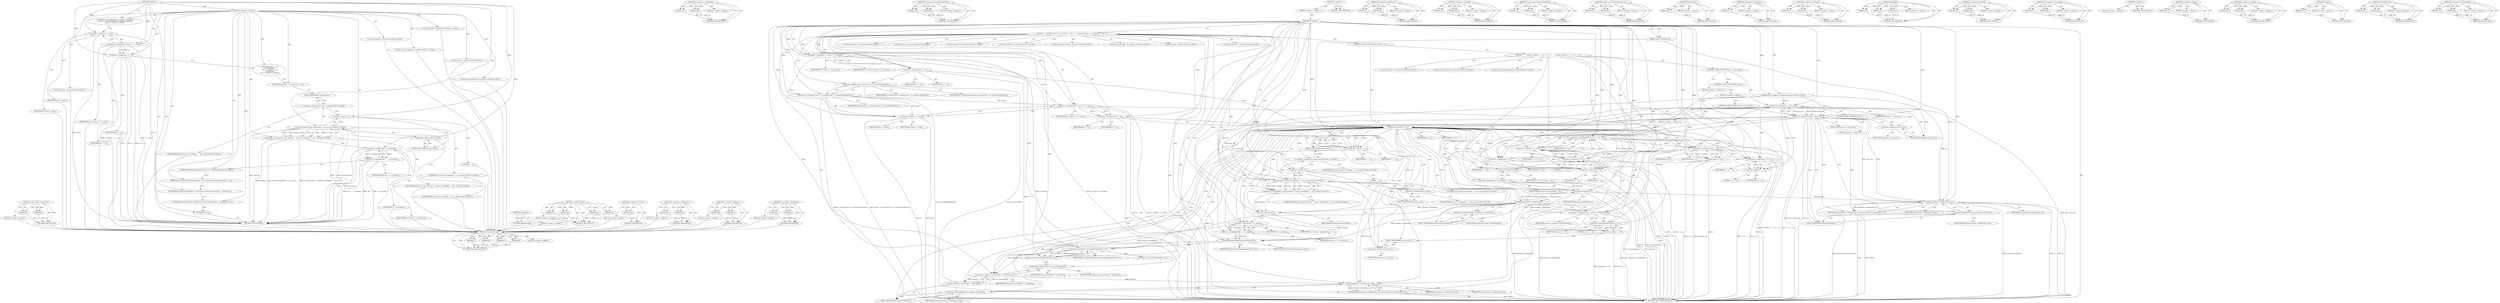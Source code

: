 digraph "&lt;operator&gt;.assignment" {
vulnerable_255 [label=<(METHOD,Cluster.Create)>];
vulnerable_256 [label=<(PARAM,p1)>];
vulnerable_257 [label=<(PARAM,p2)>];
vulnerable_258 [label=<(PARAM,p3)>];
vulnerable_259 [label=<(PARAM,p4)>];
vulnerable_260 [label=<(BLOCK,&lt;empty&gt;,&lt;empty&gt;)>];
vulnerable_261 [label=<(METHOD_RETURN,ANY)>];
vulnerable_207 [label=<(METHOD,&lt;operator&gt;.subtraction)>];
vulnerable_208 [label=<(PARAM,p1)>];
vulnerable_209 [label=<(PARAM,p2)>];
vulnerable_210 [label=<(BLOCK,&lt;empty&gt;,&lt;empty&gt;)>];
vulnerable_211 [label=<(METHOD_RETURN,ANY)>];
vulnerable_229 [label=<(METHOD,&lt;operator&gt;.greaterEqualsThan)>];
vulnerable_230 [label=<(PARAM,p1)>];
vulnerable_231 [label=<(PARAM,p2)>];
vulnerable_232 [label=<(BLOCK,&lt;empty&gt;,&lt;empty&gt;)>];
vulnerable_233 [label=<(METHOD_RETURN,ANY)>];
vulnerable_6 [label=<(METHOD,&lt;global&gt;)<SUB>1</SUB>>];
vulnerable_7 [label=<(BLOCK,&lt;empty&gt;,&lt;empty&gt;)<SUB>1</SUB>>];
vulnerable_8 [label=<(METHOD,GetBlock)<SUB>1</SUB>>];
vulnerable_9 [label=<(PARAM,const CuePoint&amp; cp)<SUB>2</SUB>>];
vulnerable_10 [label="<(PARAM,const CuePoint::TrackPosition&amp; tp)<SUB>3</SUB>>"];
vulnerable_11 [label=<(BLOCK,{
    Cluster** const ii = m_clusters;
    Clus...,{
    Cluster** const ii = m_clusters;
    Clus...)<SUB>4</SUB>>];
vulnerable_12 [label="<(LOCAL,Cluster** ii: Cluster**)<SUB>5</SUB>>"];
vulnerable_13 [label=<(&lt;operator&gt;.assignment,** const ii = m_clusters)<SUB>5</SUB>>];
vulnerable_14 [label=<(IDENTIFIER,ii,** const ii = m_clusters)<SUB>5</SUB>>];
vulnerable_15 [label=<(IDENTIFIER,m_clusters,** const ii = m_clusters)<SUB>5</SUB>>];
vulnerable_16 [label="<(LOCAL,Cluster** i: Cluster**)<SUB>6</SUB>>"];
vulnerable_17 [label=<(&lt;operator&gt;.assignment,** i = ii)<SUB>6</SUB>>];
vulnerable_18 [label=<(IDENTIFIER,i,** i = ii)<SUB>6</SUB>>];
vulnerable_19 [label=<(IDENTIFIER,ii,** i = ii)<SUB>6</SUB>>];
vulnerable_20 [label="<(LOCAL,const long count: long)<SUB>8</SUB>>"];
vulnerable_21 [label=<(&lt;operator&gt;.assignment,count = m_clusterCount + m_clusterPreloadCount)<SUB>8</SUB>>];
vulnerable_22 [label=<(IDENTIFIER,count,count = m_clusterCount + m_clusterPreloadCount)<SUB>8</SUB>>];
vulnerable_23 [label=<(&lt;operator&gt;.addition,m_clusterCount + m_clusterPreloadCount)<SUB>8</SUB>>];
vulnerable_24 [label=<(IDENTIFIER,m_clusterCount,m_clusterCount + m_clusterPreloadCount)<SUB>8</SUB>>];
vulnerable_25 [label=<(IDENTIFIER,m_clusterPreloadCount,m_clusterCount + m_clusterPreloadCount)<SUB>8</SUB>>];
vulnerable_26 [label="<(LOCAL,Cluster** jj: Cluster**)<SUB>10</SUB>>"];
vulnerable_27 [label=<(&lt;operator&gt;.assignment,** const jj = ii + count)<SUB>10</SUB>>];
vulnerable_28 [label=<(IDENTIFIER,jj,** const jj = ii + count)<SUB>10</SUB>>];
vulnerable_29 [label=<(&lt;operator&gt;.addition,ii + count)<SUB>10</SUB>>];
vulnerable_30 [label=<(IDENTIFIER,ii,ii + count)<SUB>10</SUB>>];
vulnerable_31 [label=<(IDENTIFIER,count,ii + count)<SUB>10</SUB>>];
vulnerable_32 [label="<(LOCAL,Cluster** j: Cluster**)<SUB>11</SUB>>"];
vulnerable_33 [label=<(&lt;operator&gt;.assignment,** j = jj)<SUB>11</SUB>>];
vulnerable_34 [label=<(IDENTIFIER,j,** j = jj)<SUB>11</SUB>>];
vulnerable_35 [label=<(IDENTIFIER,jj,** j = jj)<SUB>11</SUB>>];
vulnerable_36 [label=<(CONTROL_STRUCTURE,WHILE,while (i &lt; j))<SUB>13</SUB>>];
vulnerable_37 [label=<(&lt;operator&gt;.lessThan,i &lt; j)<SUB>13</SUB>>];
vulnerable_38 [label=<(IDENTIFIER,i,i &lt; j)<SUB>13</SUB>>];
vulnerable_39 [label=<(IDENTIFIER,j,i &lt; j)<SUB>13</SUB>>];
vulnerable_40 [label=<(BLOCK,{
 
        Cluster** const k = i + (j - i) / 2...,{
 
        Cluster** const k = i + (j - i) / 2...)<SUB>14</SUB>>];
vulnerable_41 [label="<(LOCAL,Cluster** k: Cluster**)<SUB>16</SUB>>"];
vulnerable_42 [label=<(&lt;operator&gt;.assignment,** const k = i + (j - i) / 2)<SUB>16</SUB>>];
vulnerable_43 [label=<(IDENTIFIER,k,** const k = i + (j - i) / 2)<SUB>16</SUB>>];
vulnerable_44 [label=<(&lt;operator&gt;.addition,i + (j - i) / 2)<SUB>16</SUB>>];
vulnerable_45 [label=<(IDENTIFIER,i,i + (j - i) / 2)<SUB>16</SUB>>];
vulnerable_46 [label=<(&lt;operator&gt;.division,(j - i) / 2)<SUB>16</SUB>>];
vulnerable_47 [label=<(&lt;operator&gt;.subtraction,j - i)<SUB>16</SUB>>];
vulnerable_48 [label=<(IDENTIFIER,j,j - i)<SUB>16</SUB>>];
vulnerable_49 [label=<(IDENTIFIER,i,j - i)<SUB>16</SUB>>];
vulnerable_50 [label=<(LITERAL,2,(j - i) / 2)<SUB>16</SUB>>];
vulnerable_51 [label=<(assert,assert(k &lt; jj))<SUB>17</SUB>>];
vulnerable_52 [label=<(&lt;operator&gt;.lessThan,k &lt; jj)<SUB>17</SUB>>];
vulnerable_53 [label=<(IDENTIFIER,k,k &lt; jj)<SUB>17</SUB>>];
vulnerable_54 [label=<(IDENTIFIER,jj,k &lt; jj)<SUB>17</SUB>>];
vulnerable_55 [label="<(LOCAL,Cluster* pCluster: Cluster*)<SUB>18</SUB>>"];
vulnerable_56 [label=<(&lt;operator&gt;.assignment,* const pCluster = *k)<SUB>18</SUB>>];
vulnerable_57 [label=<(IDENTIFIER,pCluster,* const pCluster = *k)<SUB>18</SUB>>];
vulnerable_58 [label=<(&lt;operator&gt;.indirection,*k)<SUB>18</SUB>>];
vulnerable_59 [label=<(IDENTIFIER,k,* const pCluster = *k)<SUB>18</SUB>>];
vulnerable_60 [label=<(assert,assert(pCluster))<SUB>19</SUB>>];
vulnerable_61 [label=<(IDENTIFIER,pCluster,assert(pCluster))<SUB>19</SUB>>];
vulnerable_62 [label="<(LOCAL,const long long pos: long long)<SUB>20</SUB>>"];
vulnerable_63 [label=<(&lt;operator&gt;.assignment,pos = pCluster-&gt;GetPosition())<SUB>20</SUB>>];
vulnerable_64 [label=<(IDENTIFIER,pos,pos = pCluster-&gt;GetPosition())<SUB>20</SUB>>];
vulnerable_65 [label=<(GetPosition,pCluster-&gt;GetPosition())<SUB>20</SUB>>];
vulnerable_66 [label=<(&lt;operator&gt;.indirectFieldAccess,pCluster-&gt;GetPosition)<SUB>20</SUB>>];
vulnerable_67 [label=<(IDENTIFIER,pCluster,pCluster-&gt;GetPosition())<SUB>20</SUB>>];
vulnerable_68 [label=<(FIELD_IDENTIFIER,GetPosition,GetPosition)<SUB>20</SUB>>];
vulnerable_69 [label=<(assert,assert(pos &gt;= 0))<SUB>21</SUB>>];
vulnerable_70 [label=<(&lt;operator&gt;.greaterEqualsThan,pos &gt;= 0)<SUB>21</SUB>>];
vulnerable_71 [label=<(IDENTIFIER,pos,pos &gt;= 0)<SUB>21</SUB>>];
vulnerable_72 [label=<(LITERAL,0,pos &gt;= 0)<SUB>21</SUB>>];
vulnerable_73 [label=<(CONTROL_STRUCTURE,IF,if (pos &lt; tp.m_pos))<SUB>22</SUB>>];
vulnerable_74 [label=<(&lt;operator&gt;.lessThan,pos &lt; tp.m_pos)<SUB>22</SUB>>];
vulnerable_75 [label=<(IDENTIFIER,pos,pos &lt; tp.m_pos)<SUB>22</SUB>>];
vulnerable_76 [label=<(&lt;operator&gt;.fieldAccess,tp.m_pos)<SUB>22</SUB>>];
vulnerable_77 [label=<(IDENTIFIER,tp,pos &lt; tp.m_pos)<SUB>22</SUB>>];
vulnerable_78 [label=<(FIELD_IDENTIFIER,m_pos,m_pos)<SUB>22</SUB>>];
vulnerable_79 [label=<(BLOCK,&lt;empty&gt;,&lt;empty&gt;)<SUB>23</SUB>>];
vulnerable_80 [label=<(&lt;operator&gt;.assignment,i = k + 1)<SUB>23</SUB>>];
vulnerable_81 [label=<(IDENTIFIER,i,i = k + 1)<SUB>23</SUB>>];
vulnerable_82 [label=<(&lt;operator&gt;.addition,k + 1)<SUB>23</SUB>>];
vulnerable_83 [label=<(IDENTIFIER,k,k + 1)<SUB>23</SUB>>];
vulnerable_84 [label=<(LITERAL,1,k + 1)<SUB>23</SUB>>];
vulnerable_85 [label=<(CONTROL_STRUCTURE,ELSE,else)<SUB>24</SUB>>];
vulnerable_86 [label=<(BLOCK,&lt;empty&gt;,&lt;empty&gt;)<SUB>24</SUB>>];
vulnerable_87 [label=<(CONTROL_STRUCTURE,IF,if (pos &gt; tp.m_pos))<SUB>24</SUB>>];
vulnerable_88 [label=<(&lt;operator&gt;.greaterThan,pos &gt; tp.m_pos)<SUB>24</SUB>>];
vulnerable_89 [label=<(IDENTIFIER,pos,pos &gt; tp.m_pos)<SUB>24</SUB>>];
vulnerable_90 [label=<(&lt;operator&gt;.fieldAccess,tp.m_pos)<SUB>24</SUB>>];
vulnerable_91 [label=<(IDENTIFIER,tp,pos &gt; tp.m_pos)<SUB>24</SUB>>];
vulnerable_92 [label=<(FIELD_IDENTIFIER,m_pos,m_pos)<SUB>24</SUB>>];
vulnerable_93 [label=<(BLOCK,&lt;empty&gt;,&lt;empty&gt;)<SUB>25</SUB>>];
vulnerable_94 [label=<(&lt;operator&gt;.assignment,j = k)<SUB>25</SUB>>];
vulnerable_95 [label=<(IDENTIFIER,j,j = k)<SUB>25</SUB>>];
vulnerable_96 [label=<(IDENTIFIER,k,j = k)<SUB>25</SUB>>];
vulnerable_97 [label=<(CONTROL_STRUCTURE,ELSE,else)<SUB>27</SUB>>];
vulnerable_98 [label=<(BLOCK,&lt;empty&gt;,&lt;empty&gt;)<SUB>27</SUB>>];
vulnerable_99 [label=<(RETURN,return pCluster-&gt;GetEntry(cp, tp);,return pCluster-&gt;GetEntry(cp, tp);)<SUB>27</SUB>>];
vulnerable_100 [label=<(GetEntry,pCluster-&gt;GetEntry(cp, tp))<SUB>27</SUB>>];
vulnerable_101 [label=<(&lt;operator&gt;.indirectFieldAccess,pCluster-&gt;GetEntry)<SUB>27</SUB>>];
vulnerable_102 [label=<(IDENTIFIER,pCluster,pCluster-&gt;GetEntry(cp, tp))<SUB>27</SUB>>];
vulnerable_103 [label=<(FIELD_IDENTIFIER,GetEntry,GetEntry)<SUB>27</SUB>>];
vulnerable_104 [label=<(IDENTIFIER,cp,pCluster-&gt;GetEntry(cp, tp))<SUB>27</SUB>>];
vulnerable_105 [label=<(IDENTIFIER,tp,pCluster-&gt;GetEntry(cp, tp))<SUB>27</SUB>>];
vulnerable_106 [label=<(assert,assert(i == j))<SUB>29</SUB>>];
vulnerable_107 [label=<(&lt;operator&gt;.equals,i == j)<SUB>29</SUB>>];
vulnerable_108 [label=<(IDENTIFIER,i,i == j)<SUB>29</SUB>>];
vulnerable_109 [label=<(IDENTIFIER,j,i == j)<SUB>29</SUB>>];
vulnerable_110 [label="<(LOCAL,Cluster* pCluster: Cluster*)<SUB>30</SUB>>"];
vulnerable_111 [label="<(&lt;operator&gt;.assignment,* const pCluster = Cluster::Create(this, -1, tp...)<SUB>30</SUB>>"];
vulnerable_112 [label="<(IDENTIFIER,pCluster,* const pCluster = Cluster::Create(this, -1, tp...)<SUB>30</SUB>>"];
vulnerable_113 [label="<(Cluster.Create,Cluster::Create(this, -1, tp.m_pos))<SUB>30</SUB>>"];
vulnerable_114 [label="<(&lt;operator&gt;.fieldAccess,Cluster::Create)<SUB>30</SUB>>"];
vulnerable_115 [label="<(IDENTIFIER,Cluster,Cluster::Create(this, -1, tp.m_pos))<SUB>30</SUB>>"];
vulnerable_116 [label=<(FIELD_IDENTIFIER,Create,Create)<SUB>30</SUB>>];
vulnerable_117 [label="<(LITERAL,this,Cluster::Create(this, -1, tp.m_pos))<SUB>30</SUB>>"];
vulnerable_118 [label=<(&lt;operator&gt;.minus,-1)<SUB>30</SUB>>];
vulnerable_119 [label=<(LITERAL,1,-1)<SUB>30</SUB>>];
vulnerable_120 [label=<(&lt;operator&gt;.fieldAccess,tp.m_pos)<SUB>30</SUB>>];
vulnerable_121 [label="<(IDENTIFIER,tp,Cluster::Create(this, -1, tp.m_pos))<SUB>30</SUB>>"];
vulnerable_122 [label=<(FIELD_IDENTIFIER,m_pos,m_pos)<SUB>30</SUB>>];
vulnerable_123 [label=<(assert,assert(pCluster))<SUB>31</SUB>>];
vulnerable_124 [label=<(IDENTIFIER,pCluster,assert(pCluster))<SUB>31</SUB>>];
vulnerable_125 [label="<(LOCAL,const ptrdiff_t idx: ptrdiff_t)<SUB>33</SUB>>"];
vulnerable_126 [label=<(&lt;operator&gt;.assignment,idx = i - m_clusters)<SUB>33</SUB>>];
vulnerable_127 [label=<(IDENTIFIER,idx,idx = i - m_clusters)<SUB>33</SUB>>];
vulnerable_128 [label=<(&lt;operator&gt;.subtraction,i - m_clusters)<SUB>33</SUB>>];
vulnerable_129 [label=<(IDENTIFIER,i,i - m_clusters)<SUB>33</SUB>>];
vulnerable_130 [label=<(IDENTIFIER,m_clusters,i - m_clusters)<SUB>33</SUB>>];
vulnerable_131 [label=<(PreloadCluster,PreloadCluster(pCluster, idx))<SUB>35</SUB>>];
vulnerable_132 [label=<(IDENTIFIER,pCluster,PreloadCluster(pCluster, idx))<SUB>35</SUB>>];
vulnerable_133 [label=<(IDENTIFIER,idx,PreloadCluster(pCluster, idx))<SUB>35</SUB>>];
vulnerable_134 [label="<(LOCAL,assert : assert)<SUB>36</SUB>>"];
vulnerable_135 [label=<(assert,assert(m_clusterPreloadCount &gt; 0))<SUB>37</SUB>>];
vulnerable_136 [label=<(&lt;operator&gt;.greaterThan,m_clusterPreloadCount &gt; 0)<SUB>37</SUB>>];
vulnerable_137 [label=<(IDENTIFIER,m_clusterPreloadCount,m_clusterPreloadCount &gt; 0)<SUB>37</SUB>>];
vulnerable_138 [label=<(LITERAL,0,m_clusterPreloadCount &gt; 0)<SUB>37</SUB>>];
vulnerable_139 [label=<(assert,assert(m_clusters[idx] == pCluster))<SUB>38</SUB>>];
vulnerable_140 [label=<(&lt;operator&gt;.equals,m_clusters[idx] == pCluster)<SUB>38</SUB>>];
vulnerable_141 [label=<(&lt;operator&gt;.indirectIndexAccess,m_clusters[idx])<SUB>38</SUB>>];
vulnerable_142 [label=<(IDENTIFIER,m_clusters,m_clusters[idx] == pCluster)<SUB>38</SUB>>];
vulnerable_143 [label=<(IDENTIFIER,idx,m_clusters[idx] == pCluster)<SUB>38</SUB>>];
vulnerable_144 [label=<(IDENTIFIER,pCluster,m_clusters[idx] == pCluster)<SUB>38</SUB>>];
vulnerable_145 [label=<(RETURN,return pCluster-&gt;GetEntry(cp, tp);,return pCluster-&gt;GetEntry(cp, tp);)<SUB>40</SUB>>];
vulnerable_146 [label=<(GetEntry,pCluster-&gt;GetEntry(cp, tp))<SUB>40</SUB>>];
vulnerable_147 [label=<(&lt;operator&gt;.indirectFieldAccess,pCluster-&gt;GetEntry)<SUB>40</SUB>>];
vulnerable_148 [label=<(IDENTIFIER,pCluster,pCluster-&gt;GetEntry(cp, tp))<SUB>40</SUB>>];
vulnerable_149 [label=<(FIELD_IDENTIFIER,GetEntry,GetEntry)<SUB>40</SUB>>];
vulnerable_150 [label=<(IDENTIFIER,cp,pCluster-&gt;GetEntry(cp, tp))<SUB>40</SUB>>];
vulnerable_151 [label=<(IDENTIFIER,tp,pCluster-&gt;GetEntry(cp, tp))<SUB>40</SUB>>];
vulnerable_152 [label=<(METHOD_RETURN,BlockEntry)<SUB>1</SUB>>];
vulnerable_154 [label=<(METHOD_RETURN,ANY)<SUB>1</SUB>>];
vulnerable_234 [label=<(METHOD,&lt;operator&gt;.fieldAccess)>];
vulnerable_235 [label=<(PARAM,p1)>];
vulnerable_236 [label=<(PARAM,p2)>];
vulnerable_237 [label=<(BLOCK,&lt;empty&gt;,&lt;empty&gt;)>];
vulnerable_238 [label=<(METHOD_RETURN,ANY)>];
vulnerable_192 [label=<(METHOD,&lt;operator&gt;.addition)>];
vulnerable_193 [label=<(PARAM,p1)>];
vulnerable_194 [label=<(PARAM,p2)>];
vulnerable_195 [label=<(BLOCK,&lt;empty&gt;,&lt;empty&gt;)>];
vulnerable_196 [label=<(METHOD_RETURN,ANY)>];
vulnerable_224 [label=<(METHOD,&lt;operator&gt;.indirectFieldAccess)>];
vulnerable_225 [label=<(PARAM,p1)>];
vulnerable_226 [label=<(PARAM,p2)>];
vulnerable_227 [label=<(BLOCK,&lt;empty&gt;,&lt;empty&gt;)>];
vulnerable_228 [label=<(METHOD_RETURN,ANY)>];
vulnerable_271 [label=<(METHOD,&lt;operator&gt;.indirectIndexAccess)>];
vulnerable_272 [label=<(PARAM,p1)>];
vulnerable_273 [label=<(PARAM,p2)>];
vulnerable_274 [label=<(BLOCK,&lt;empty&gt;,&lt;empty&gt;)>];
vulnerable_275 [label=<(METHOD_RETURN,ANY)>];
vulnerable_220 [label=<(METHOD,GetPosition)>];
vulnerable_221 [label=<(PARAM,p1)>];
vulnerable_222 [label=<(BLOCK,&lt;empty&gt;,&lt;empty&gt;)>];
vulnerable_223 [label=<(METHOD_RETURN,ANY)>];
vulnerable_216 [label=<(METHOD,&lt;operator&gt;.indirection)>];
vulnerable_217 [label=<(PARAM,p1)>];
vulnerable_218 [label=<(BLOCK,&lt;empty&gt;,&lt;empty&gt;)>];
vulnerable_219 [label=<(METHOD_RETURN,ANY)>];
vulnerable_202 [label=<(METHOD,&lt;operator&gt;.division)>];
vulnerable_203 [label=<(PARAM,p1)>];
vulnerable_204 [label=<(PARAM,p2)>];
vulnerable_205 [label=<(BLOCK,&lt;empty&gt;,&lt;empty&gt;)>];
vulnerable_206 [label=<(METHOD_RETURN,ANY)>];
vulnerable_244 [label=<(METHOD,GetEntry)>];
vulnerable_245 [label=<(PARAM,p1)>];
vulnerable_246 [label=<(PARAM,p2)>];
vulnerable_247 [label=<(PARAM,p3)>];
vulnerable_248 [label=<(BLOCK,&lt;empty&gt;,&lt;empty&gt;)>];
vulnerable_249 [label=<(METHOD_RETURN,ANY)>];
vulnerable_197 [label=<(METHOD,&lt;operator&gt;.lessThan)>];
vulnerable_198 [label=<(PARAM,p1)>];
vulnerable_199 [label=<(PARAM,p2)>];
vulnerable_200 [label=<(BLOCK,&lt;empty&gt;,&lt;empty&gt;)>];
vulnerable_201 [label=<(METHOD_RETURN,ANY)>];
vulnerable_187 [label=<(METHOD,&lt;operator&gt;.assignment)>];
vulnerable_188 [label=<(PARAM,p1)>];
vulnerable_189 [label=<(PARAM,p2)>];
vulnerable_190 [label=<(BLOCK,&lt;empty&gt;,&lt;empty&gt;)>];
vulnerable_191 [label=<(METHOD_RETURN,ANY)>];
vulnerable_181 [label=<(METHOD,&lt;global&gt;)<SUB>1</SUB>>];
vulnerable_182 [label=<(BLOCK,&lt;empty&gt;,&lt;empty&gt;)>];
vulnerable_183 [label=<(METHOD_RETURN,ANY)>];
vulnerable_262 [label=<(METHOD,&lt;operator&gt;.minus)>];
vulnerable_263 [label=<(PARAM,p1)>];
vulnerable_264 [label=<(BLOCK,&lt;empty&gt;,&lt;empty&gt;)>];
vulnerable_265 [label=<(METHOD_RETURN,ANY)>];
vulnerable_250 [label=<(METHOD,&lt;operator&gt;.equals)>];
vulnerable_251 [label=<(PARAM,p1)>];
vulnerable_252 [label=<(PARAM,p2)>];
vulnerable_253 [label=<(BLOCK,&lt;empty&gt;,&lt;empty&gt;)>];
vulnerable_254 [label=<(METHOD_RETURN,ANY)>];
vulnerable_212 [label=<(METHOD,assert)>];
vulnerable_213 [label=<(PARAM,p1)>];
vulnerable_214 [label=<(BLOCK,&lt;empty&gt;,&lt;empty&gt;)>];
vulnerable_215 [label=<(METHOD_RETURN,ANY)>];
vulnerable_266 [label=<(METHOD,PreloadCluster)>];
vulnerable_267 [label=<(PARAM,p1)>];
vulnerable_268 [label=<(PARAM,p2)>];
vulnerable_269 [label=<(BLOCK,&lt;empty&gt;,&lt;empty&gt;)>];
vulnerable_270 [label=<(METHOD_RETURN,ANY)>];
vulnerable_239 [label=<(METHOD,&lt;operator&gt;.greaterThan)>];
vulnerable_240 [label=<(PARAM,p1)>];
vulnerable_241 [label=<(PARAM,p2)>];
vulnerable_242 [label=<(BLOCK,&lt;empty&gt;,&lt;empty&gt;)>];
vulnerable_243 [label=<(METHOD_RETURN,ANY)>];
fixed_94 [label=<(METHOD,&lt;operator&gt;.subtraction)>];
fixed_95 [label=<(PARAM,p1)>];
fixed_96 [label=<(PARAM,p2)>];
fixed_97 [label=<(BLOCK,&lt;empty&gt;,&lt;empty&gt;)>];
fixed_98 [label=<(METHOD_RETURN,ANY)>];
fixed_6 [label=<(METHOD,&lt;global&gt;)<SUB>1</SUB>>];
fixed_7 [label=<(BLOCK,&lt;empty&gt;,&lt;empty&gt;)<SUB>1</SUB>>];
fixed_8 [label="<(UNKNOWN,const BlockEntry* Segment::GetBlock(
  const lo...,const BlockEntry* Segment::GetBlock(
  const lo...)<SUB>1</SUB>>"];
fixed_9 [label="<(LOCAL,Cluster** jj: Cluster**)<SUB>4</SUB>>"];
fixed_10 [label=<(&lt;operator&gt;.assignment,** const jj = ii + count)<SUB>4</SUB>>];
fixed_11 [label=<(IDENTIFIER,jj,** const jj = ii + count)<SUB>4</SUB>>];
fixed_12 [label=<(&lt;operator&gt;.addition,ii + count)<SUB>4</SUB>>];
fixed_13 [label=<(IDENTIFIER,ii,ii + count)<SUB>4</SUB>>];
fixed_14 [label=<(IDENTIFIER,count,ii + count)<SUB>4</SUB>>];
fixed_15 [label="<(LOCAL,Cluster** j: Cluster**)<SUB>5</SUB>>"];
fixed_16 [label=<(&lt;operator&gt;.assignment,** j = jj)<SUB>5</SUB>>];
fixed_17 [label=<(IDENTIFIER,j,** j = jj)<SUB>5</SUB>>];
fixed_18 [label=<(IDENTIFIER,jj,** j = jj)<SUB>5</SUB>>];
fixed_19 [label="<(UNKNOWN,while (i &lt; j) {
    // INVARIANT:
    //[ii, i)...,while (i &lt; j) {
    // INVARIANT:
    //[ii, i)...)<SUB>7</SUB>>"];
fixed_20 [label=<(UNKNOWN,assert(i == j);,assert(i == j);)<SUB>34</SUB>>];
fixed_21 [label="<(LOCAL,Cluster* pCluster: Cluster*)<SUB>37</SUB>>"];
fixed_22 [label="<(&lt;operator&gt;.assignment,* const pCluster = Cluster::Create(this, -1, tp...)<SUB>37</SUB>>"];
fixed_23 [label="<(IDENTIFIER,pCluster,* const pCluster = Cluster::Create(this, -1, tp...)<SUB>37</SUB>>"];
fixed_24 [label="<(Cluster.Create,Cluster::Create(this, -1, tp.m_pos))<SUB>37</SUB>>"];
fixed_25 [label="<(&lt;operator&gt;.fieldAccess,Cluster::Create)<SUB>37</SUB>>"];
fixed_26 [label="<(IDENTIFIER,Cluster,Cluster::Create(this, -1, tp.m_pos))<SUB>37</SUB>>"];
fixed_27 [label=<(FIELD_IDENTIFIER,Create,Create)<SUB>37</SUB>>];
fixed_28 [label="<(LITERAL,this,Cluster::Create(this, -1, tp.m_pos))<SUB>37</SUB>>"];
fixed_29 [label=<(&lt;operator&gt;.minus,-1)<SUB>37</SUB>>];
fixed_30 [label=<(LITERAL,1,-1)<SUB>37</SUB>>];
fixed_31 [label=<(&lt;operator&gt;.fieldAccess,tp.m_pos)<SUB>37</SUB>>];
fixed_32 [label="<(IDENTIFIER,tp,Cluster::Create(this, -1, tp.m_pos))<SUB>37</SUB>>"];
fixed_33 [label=<(FIELD_IDENTIFIER,m_pos,m_pos)<SUB>37</SUB>>];
fixed_34 [label="<(LOCAL,assert : assert)<SUB>38</SUB>>"];
fixed_35 [label="<(LOCAL,const ptrdiff_t idx: ptrdiff_t)<SUB>40</SUB>>"];
fixed_36 [label=<(&lt;operator&gt;.assignment,idx = i - m_clusters)<SUB>40</SUB>>];
fixed_37 [label=<(IDENTIFIER,idx,idx = i - m_clusters)<SUB>40</SUB>>];
fixed_38 [label=<(&lt;operator&gt;.subtraction,i - m_clusters)<SUB>40</SUB>>];
fixed_39 [label=<(IDENTIFIER,i,i - m_clusters)<SUB>40</SUB>>];
fixed_40 [label=<(IDENTIFIER,m_clusters,i - m_clusters)<SUB>40</SUB>>];
fixed_41 [label=<(UNKNOWN,PreloadCluster(pCluster, idx);,PreloadCluster(pCluster, idx);)<SUB>42</SUB>>];
fixed_42 [label="<(LOCAL,assert : assert)<SUB>43</SUB>>"];
fixed_43 [label=<(UNKNOWN,assert(m_clusterPreloadCount &gt; 0);,assert(m_clusterPreloadCount &gt; 0);)<SUB>44</SUB>>];
fixed_44 [label=<(UNKNOWN,assert(m_clusters[idx] == pCluster);,assert(m_clusters[idx] == pCluster);)<SUB>45</SUB>>];
fixed_45 [label=<(UNKNOWN,return pCluster-&gt;GetEntry(cp, tp);,return pCluster-&gt;GetEntry(cp, tp);)<SUB>47</SUB>>];
fixed_46 [label=<(UNKNOWN,},})<SUB>48</SUB>>];
fixed_47 [label=<(METHOD_RETURN,ANY)<SUB>1</SUB>>];
fixed_62 [label=<(METHOD,&lt;global&gt;)<SUB>1</SUB>>];
fixed_63 [label=<(BLOCK,&lt;empty&gt;,&lt;empty&gt;)>];
fixed_64 [label=<(METHOD_RETURN,ANY)>];
fixed_78 [label=<(METHOD,Cluster.Create)>];
fixed_79 [label=<(PARAM,p1)>];
fixed_80 [label=<(PARAM,p2)>];
fixed_81 [label=<(PARAM,p3)>];
fixed_82 [label=<(PARAM,p4)>];
fixed_83 [label=<(BLOCK,&lt;empty&gt;,&lt;empty&gt;)>];
fixed_84 [label=<(METHOD_RETURN,ANY)>];
fixed_90 [label=<(METHOD,&lt;operator&gt;.minus)>];
fixed_91 [label=<(PARAM,p1)>];
fixed_92 [label=<(BLOCK,&lt;empty&gt;,&lt;empty&gt;)>];
fixed_93 [label=<(METHOD_RETURN,ANY)>];
fixed_85 [label=<(METHOD,&lt;operator&gt;.fieldAccess)>];
fixed_86 [label=<(PARAM,p1)>];
fixed_87 [label=<(PARAM,p2)>];
fixed_88 [label=<(BLOCK,&lt;empty&gt;,&lt;empty&gt;)>];
fixed_89 [label=<(METHOD_RETURN,ANY)>];
fixed_73 [label=<(METHOD,&lt;operator&gt;.addition)>];
fixed_74 [label=<(PARAM,p1)>];
fixed_75 [label=<(PARAM,p2)>];
fixed_76 [label=<(BLOCK,&lt;empty&gt;,&lt;empty&gt;)>];
fixed_77 [label=<(METHOD_RETURN,ANY)>];
fixed_68 [label=<(METHOD,&lt;operator&gt;.assignment)>];
fixed_69 [label=<(PARAM,p1)>];
fixed_70 [label=<(PARAM,p2)>];
fixed_71 [label=<(BLOCK,&lt;empty&gt;,&lt;empty&gt;)>];
fixed_72 [label=<(METHOD_RETURN,ANY)>];
vulnerable_255 -> vulnerable_256  [key=0, label="AST: "];
vulnerable_255 -> vulnerable_256  [key=1, label="DDG: "];
vulnerable_255 -> vulnerable_260  [key=0, label="AST: "];
vulnerable_255 -> vulnerable_257  [key=0, label="AST: "];
vulnerable_255 -> vulnerable_257  [key=1, label="DDG: "];
vulnerable_255 -> vulnerable_261  [key=0, label="AST: "];
vulnerable_255 -> vulnerable_261  [key=1, label="CFG: "];
vulnerable_255 -> vulnerable_258  [key=0, label="AST: "];
vulnerable_255 -> vulnerable_258  [key=1, label="DDG: "];
vulnerable_255 -> vulnerable_259  [key=0, label="AST: "];
vulnerable_255 -> vulnerable_259  [key=1, label="DDG: "];
vulnerable_256 -> vulnerable_261  [key=0, label="DDG: p1"];
vulnerable_257 -> vulnerable_261  [key=0, label="DDG: p2"];
vulnerable_258 -> vulnerable_261  [key=0, label="DDG: p3"];
vulnerable_259 -> vulnerable_261  [key=0, label="DDG: p4"];
vulnerable_207 -> vulnerable_208  [key=0, label="AST: "];
vulnerable_207 -> vulnerable_208  [key=1, label="DDG: "];
vulnerable_207 -> vulnerable_210  [key=0, label="AST: "];
vulnerable_207 -> vulnerable_209  [key=0, label="AST: "];
vulnerable_207 -> vulnerable_209  [key=1, label="DDG: "];
vulnerable_207 -> vulnerable_211  [key=0, label="AST: "];
vulnerable_207 -> vulnerable_211  [key=1, label="CFG: "];
vulnerable_208 -> vulnerable_211  [key=0, label="DDG: p1"];
vulnerable_209 -> vulnerable_211  [key=0, label="DDG: p2"];
vulnerable_229 -> vulnerable_230  [key=0, label="AST: "];
vulnerable_229 -> vulnerable_230  [key=1, label="DDG: "];
vulnerable_229 -> vulnerable_232  [key=0, label="AST: "];
vulnerable_229 -> vulnerable_231  [key=0, label="AST: "];
vulnerable_229 -> vulnerable_231  [key=1, label="DDG: "];
vulnerable_229 -> vulnerable_233  [key=0, label="AST: "];
vulnerable_229 -> vulnerable_233  [key=1, label="CFG: "];
vulnerable_230 -> vulnerable_233  [key=0, label="DDG: p1"];
vulnerable_231 -> vulnerable_233  [key=0, label="DDG: p2"];
vulnerable_6 -> vulnerable_7  [key=0, label="AST: "];
vulnerable_6 -> vulnerable_154  [key=0, label="AST: "];
vulnerable_6 -> vulnerable_154  [key=1, label="CFG: "];
vulnerable_7 -> vulnerable_8  [key=0, label="AST: "];
vulnerable_8 -> vulnerable_9  [key=0, label="AST: "];
vulnerable_8 -> vulnerable_9  [key=1, label="DDG: "];
vulnerable_8 -> vulnerable_10  [key=0, label="AST: "];
vulnerable_8 -> vulnerable_10  [key=1, label="DDG: "];
vulnerable_8 -> vulnerable_11  [key=0, label="AST: "];
vulnerable_8 -> vulnerable_152  [key=0, label="AST: "];
vulnerable_8 -> vulnerable_13  [key=0, label="CFG: "];
vulnerable_8 -> vulnerable_13  [key=1, label="DDG: "];
vulnerable_8 -> vulnerable_17  [key=0, label="DDG: "];
vulnerable_8 -> vulnerable_21  [key=0, label="DDG: "];
vulnerable_8 -> vulnerable_27  [key=0, label="DDG: "];
vulnerable_8 -> vulnerable_33  [key=0, label="DDG: "];
vulnerable_8 -> vulnerable_123  [key=0, label="DDG: "];
vulnerable_8 -> vulnerable_131  [key=0, label="DDG: "];
vulnerable_8 -> vulnerable_23  [key=0, label="DDG: "];
vulnerable_8 -> vulnerable_29  [key=0, label="DDG: "];
vulnerable_8 -> vulnerable_37  [key=0, label="DDG: "];
vulnerable_8 -> vulnerable_42  [key=0, label="DDG: "];
vulnerable_8 -> vulnerable_107  [key=0, label="DDG: "];
vulnerable_8 -> vulnerable_113  [key=0, label="DDG: "];
vulnerable_8 -> vulnerable_128  [key=0, label="DDG: "];
vulnerable_8 -> vulnerable_136  [key=0, label="DDG: "];
vulnerable_8 -> vulnerable_140  [key=0, label="DDG: "];
vulnerable_8 -> vulnerable_146  [key=0, label="DDG: "];
vulnerable_8 -> vulnerable_60  [key=0, label="DDG: "];
vulnerable_8 -> vulnerable_118  [key=0, label="DDG: "];
vulnerable_8 -> vulnerable_44  [key=0, label="DDG: "];
vulnerable_8 -> vulnerable_52  [key=0, label="DDG: "];
vulnerable_8 -> vulnerable_70  [key=0, label="DDG: "];
vulnerable_8 -> vulnerable_74  [key=0, label="DDG: "];
vulnerable_8 -> vulnerable_80  [key=0, label="DDG: "];
vulnerable_8 -> vulnerable_46  [key=0, label="DDG: "];
vulnerable_8 -> vulnerable_47  [key=0, label="DDG: "];
vulnerable_8 -> vulnerable_82  [key=0, label="DDG: "];
vulnerable_8 -> vulnerable_88  [key=0, label="DDG: "];
vulnerable_8 -> vulnerable_94  [key=0, label="DDG: "];
vulnerable_8 -> vulnerable_100  [key=0, label="DDG: "];
vulnerable_9 -> vulnerable_146  [key=0, label="DDG: cp"];
vulnerable_9 -> vulnerable_100  [key=0, label="DDG: cp"];
vulnerable_10 -> vulnerable_113  [key=0, label="DDG: tp"];
vulnerable_10 -> vulnerable_146  [key=0, label="DDG: tp"];
vulnerable_10 -> vulnerable_74  [key=0, label="DDG: tp"];
vulnerable_10 -> vulnerable_88  [key=0, label="DDG: tp"];
vulnerable_10 -> vulnerable_100  [key=0, label="DDG: tp"];
vulnerable_11 -> vulnerable_12  [key=0, label="AST: "];
vulnerable_11 -> vulnerable_13  [key=0, label="AST: "];
vulnerable_11 -> vulnerable_16  [key=0, label="AST: "];
vulnerable_11 -> vulnerable_17  [key=0, label="AST: "];
vulnerable_11 -> vulnerable_20  [key=0, label="AST: "];
vulnerable_11 -> vulnerable_21  [key=0, label="AST: "];
vulnerable_11 -> vulnerable_26  [key=0, label="AST: "];
vulnerable_11 -> vulnerable_27  [key=0, label="AST: "];
vulnerable_11 -> vulnerable_32  [key=0, label="AST: "];
vulnerable_11 -> vulnerable_33  [key=0, label="AST: "];
vulnerable_11 -> vulnerable_36  [key=0, label="AST: "];
vulnerable_11 -> vulnerable_106  [key=0, label="AST: "];
vulnerable_11 -> vulnerable_110  [key=0, label="AST: "];
vulnerable_11 -> vulnerable_111  [key=0, label="AST: "];
vulnerable_11 -> vulnerable_123  [key=0, label="AST: "];
vulnerable_11 -> vulnerable_125  [key=0, label="AST: "];
vulnerable_11 -> vulnerable_126  [key=0, label="AST: "];
vulnerable_11 -> vulnerable_131  [key=0, label="AST: "];
vulnerable_11 -> vulnerable_134  [key=0, label="AST: "];
vulnerable_11 -> vulnerable_135  [key=0, label="AST: "];
vulnerable_11 -> vulnerable_139  [key=0, label="AST: "];
vulnerable_11 -> vulnerable_145  [key=0, label="AST: "];
vulnerable_13 -> vulnerable_14  [key=0, label="AST: "];
vulnerable_13 -> vulnerable_15  [key=0, label="AST: "];
vulnerable_13 -> vulnerable_17  [key=0, label="CFG: "];
vulnerable_13 -> vulnerable_17  [key=1, label="DDG: ii"];
vulnerable_13 -> vulnerable_152  [key=0, label="DDG: m_clusters"];
vulnerable_13 -> vulnerable_152  [key=1, label="DDG: ** const ii = m_clusters"];
vulnerable_13 -> vulnerable_27  [key=0, label="DDG: ii"];
vulnerable_13 -> vulnerable_29  [key=0, label="DDG: ii"];
vulnerable_17 -> vulnerable_18  [key=0, label="AST: "];
vulnerable_17 -> vulnerable_19  [key=0, label="AST: "];
vulnerable_17 -> vulnerable_23  [key=0, label="CFG: "];
vulnerable_17 -> vulnerable_152  [key=0, label="DDG: ** i = ii"];
vulnerable_17 -> vulnerable_37  [key=0, label="DDG: i"];
vulnerable_21 -> vulnerable_22  [key=0, label="AST: "];
vulnerable_21 -> vulnerable_23  [key=0, label="AST: "];
vulnerable_21 -> vulnerable_29  [key=0, label="CFG: "];
vulnerable_21 -> vulnerable_29  [key=1, label="DDG: count"];
vulnerable_21 -> vulnerable_152  [key=0, label="DDG: m_clusterCount + m_clusterPreloadCount"];
vulnerable_21 -> vulnerable_152  [key=1, label="DDG: count = m_clusterCount + m_clusterPreloadCount"];
vulnerable_21 -> vulnerable_27  [key=0, label="DDG: count"];
vulnerable_23 -> vulnerable_24  [key=0, label="AST: "];
vulnerable_23 -> vulnerable_25  [key=0, label="AST: "];
vulnerable_23 -> vulnerable_21  [key=0, label="CFG: "];
vulnerable_23 -> vulnerable_152  [key=0, label="DDG: m_clusterPreloadCount"];
vulnerable_23 -> vulnerable_152  [key=1, label="DDG: m_clusterCount"];
vulnerable_27 -> vulnerable_28  [key=0, label="AST: "];
vulnerable_27 -> vulnerable_29  [key=0, label="AST: "];
vulnerable_27 -> vulnerable_33  [key=0, label="CFG: "];
vulnerable_27 -> vulnerable_33  [key=1, label="DDG: jj"];
vulnerable_27 -> vulnerable_152  [key=0, label="DDG: ii + count"];
vulnerable_27 -> vulnerable_152  [key=1, label="DDG: ** const jj = ii + count"];
vulnerable_27 -> vulnerable_52  [key=0, label="DDG: jj"];
vulnerable_29 -> vulnerable_30  [key=0, label="AST: "];
vulnerable_29 -> vulnerable_31  [key=0, label="AST: "];
vulnerable_29 -> vulnerable_27  [key=0, label="CFG: "];
vulnerable_29 -> vulnerable_152  [key=0, label="DDG: ii"];
vulnerable_29 -> vulnerable_152  [key=1, label="DDG: count"];
vulnerable_33 -> vulnerable_34  [key=0, label="AST: "];
vulnerable_33 -> vulnerable_35  [key=0, label="AST: "];
vulnerable_33 -> vulnerable_37  [key=0, label="CFG: "];
vulnerable_33 -> vulnerable_37  [key=1, label="DDG: j"];
vulnerable_33 -> vulnerable_152  [key=0, label="DDG: ** j = jj"];
vulnerable_36 -> vulnerable_37  [key=0, label="AST: "];
vulnerable_36 -> vulnerable_40  [key=0, label="AST: "];
vulnerable_37 -> vulnerable_38  [key=0, label="AST: "];
vulnerable_37 -> vulnerable_39  [key=0, label="AST: "];
vulnerable_37 -> vulnerable_47  [key=0, label="CFG: "];
vulnerable_37 -> vulnerable_47  [key=1, label="DDG: j"];
vulnerable_37 -> vulnerable_47  [key=2, label="DDG: i"];
vulnerable_37 -> vulnerable_47  [key=3, label="CDG: "];
vulnerable_37 -> vulnerable_107  [key=0, label="CFG: "];
vulnerable_37 -> vulnerable_107  [key=1, label="DDG: i"];
vulnerable_37 -> vulnerable_107  [key=2, label="DDG: j"];
vulnerable_37 -> vulnerable_107  [key=3, label="CDG: "];
vulnerable_37 -> vulnerable_152  [key=0, label="DDG: i &lt; j"];
vulnerable_37 -> vulnerable_68  [key=0, label="CDG: "];
vulnerable_37 -> vulnerable_60  [key=0, label="CDG: "];
vulnerable_37 -> vulnerable_42  [key=0, label="CDG: "];
vulnerable_37 -> vulnerable_51  [key=0, label="CDG: "];
vulnerable_37 -> vulnerable_120  [key=0, label="CDG: "];
vulnerable_37 -> vulnerable_113  [key=0, label="CDG: "];
vulnerable_37 -> vulnerable_136  [key=0, label="CDG: "];
vulnerable_37 -> vulnerable_52  [key=0, label="CDG: "];
vulnerable_37 -> vulnerable_145  [key=0, label="CDG: "];
vulnerable_37 -> vulnerable_146  [key=0, label="CDG: "];
vulnerable_37 -> vulnerable_128  [key=0, label="CDG: "];
vulnerable_37 -> vulnerable_114  [key=0, label="CDG: "];
vulnerable_37 -> vulnerable_131  [key=0, label="CDG: "];
vulnerable_37 -> vulnerable_149  [key=0, label="CDG: "];
vulnerable_37 -> vulnerable_56  [key=0, label="CDG: "];
vulnerable_37 -> vulnerable_69  [key=0, label="CDG: "];
vulnerable_37 -> vulnerable_74  [key=0, label="CDG: "];
vulnerable_37 -> vulnerable_76  [key=0, label="CDG: "];
vulnerable_37 -> vulnerable_44  [key=0, label="CDG: "];
vulnerable_37 -> vulnerable_58  [key=0, label="CDG: "];
vulnerable_37 -> vulnerable_118  [key=0, label="CDG: "];
vulnerable_37 -> vulnerable_70  [key=0, label="CDG: "];
vulnerable_37 -> vulnerable_139  [key=0, label="CDG: "];
vulnerable_37 -> vulnerable_111  [key=0, label="CDG: "];
vulnerable_37 -> vulnerable_141  [key=0, label="CDG: "];
vulnerable_37 -> vulnerable_66  [key=0, label="CDG: "];
vulnerable_37 -> vulnerable_116  [key=0, label="CDG: "];
vulnerable_37 -> vulnerable_122  [key=0, label="CDG: "];
vulnerable_37 -> vulnerable_46  [key=0, label="CDG: "];
vulnerable_37 -> vulnerable_123  [key=0, label="CDG: "];
vulnerable_37 -> vulnerable_106  [key=0, label="CDG: "];
vulnerable_37 -> vulnerable_65  [key=0, label="CDG: "];
vulnerable_37 -> vulnerable_140  [key=0, label="CDG: "];
vulnerable_37 -> vulnerable_126  [key=0, label="CDG: "];
vulnerable_37 -> vulnerable_147  [key=0, label="CDG: "];
vulnerable_37 -> vulnerable_135  [key=0, label="CDG: "];
vulnerable_37 -> vulnerable_63  [key=0, label="CDG: "];
vulnerable_37 -> vulnerable_78  [key=0, label="CDG: "];
vulnerable_40 -> vulnerable_41  [key=0, label="AST: "];
vulnerable_40 -> vulnerable_42  [key=0, label="AST: "];
vulnerable_40 -> vulnerable_51  [key=0, label="AST: "];
vulnerable_40 -> vulnerable_55  [key=0, label="AST: "];
vulnerable_40 -> vulnerable_56  [key=0, label="AST: "];
vulnerable_40 -> vulnerable_60  [key=0, label="AST: "];
vulnerable_40 -> vulnerable_62  [key=0, label="AST: "];
vulnerable_40 -> vulnerable_63  [key=0, label="AST: "];
vulnerable_40 -> vulnerable_69  [key=0, label="AST: "];
vulnerable_40 -> vulnerable_73  [key=0, label="AST: "];
vulnerable_42 -> vulnerable_43  [key=0, label="AST: "];
vulnerable_42 -> vulnerable_44  [key=0, label="AST: "];
vulnerable_42 -> vulnerable_52  [key=0, label="CFG: "];
vulnerable_42 -> vulnerable_52  [key=1, label="DDG: k"];
vulnerable_42 -> vulnerable_152  [key=0, label="DDG: i + (j - i) / 2"];
vulnerable_42 -> vulnerable_152  [key=1, label="DDG: ** const k = i + (j - i) / 2"];
vulnerable_44 -> vulnerable_45  [key=0, label="AST: "];
vulnerable_44 -> vulnerable_46  [key=0, label="AST: "];
vulnerable_44 -> vulnerable_42  [key=0, label="CFG: "];
vulnerable_44 -> vulnerable_152  [key=0, label="DDG: i"];
vulnerable_44 -> vulnerable_152  [key=1, label="DDG: (j - i) / 2"];
vulnerable_46 -> vulnerable_47  [key=0, label="AST: "];
vulnerable_46 -> vulnerable_50  [key=0, label="AST: "];
vulnerable_46 -> vulnerable_44  [key=0, label="CFG: "];
vulnerable_46 -> vulnerable_44  [key=1, label="DDG: j - i"];
vulnerable_46 -> vulnerable_44  [key=2, label="DDG: 2"];
vulnerable_46 -> vulnerable_152  [key=0, label="DDG: j - i"];
vulnerable_46 -> vulnerable_42  [key=0, label="DDG: j - i"];
vulnerable_46 -> vulnerable_42  [key=1, label="DDG: 2"];
vulnerable_47 -> vulnerable_48  [key=0, label="AST: "];
vulnerable_47 -> vulnerable_49  [key=0, label="AST: "];
vulnerable_47 -> vulnerable_46  [key=0, label="CFG: "];
vulnerable_47 -> vulnerable_46  [key=1, label="DDG: j"];
vulnerable_47 -> vulnerable_46  [key=2, label="DDG: i"];
vulnerable_47 -> vulnerable_152  [key=0, label="DDG: j"];
vulnerable_47 -> vulnerable_37  [key=0, label="DDG: i"];
vulnerable_47 -> vulnerable_37  [key=1, label="DDG: j"];
vulnerable_47 -> vulnerable_42  [key=0, label="DDG: i"];
vulnerable_47 -> vulnerable_44  [key=0, label="DDG: i"];
vulnerable_51 -> vulnerable_52  [key=0, label="AST: "];
vulnerable_51 -> vulnerable_58  [key=0, label="CFG: "];
vulnerable_51 -> vulnerable_152  [key=0, label="DDG: k &lt; jj"];
vulnerable_51 -> vulnerable_152  [key=1, label="DDG: assert(k &lt; jj)"];
vulnerable_52 -> vulnerable_53  [key=0, label="AST: "];
vulnerable_52 -> vulnerable_54  [key=0, label="AST: "];
vulnerable_52 -> vulnerable_51  [key=0, label="CFG: "];
vulnerable_52 -> vulnerable_51  [key=1, label="DDG: k"];
vulnerable_52 -> vulnerable_51  [key=2, label="DDG: jj"];
vulnerable_52 -> vulnerable_152  [key=0, label="DDG: k"];
vulnerable_52 -> vulnerable_152  [key=1, label="DDG: jj"];
vulnerable_52 -> vulnerable_80  [key=0, label="DDG: k"];
vulnerable_52 -> vulnerable_82  [key=0, label="DDG: k"];
vulnerable_52 -> vulnerable_94  [key=0, label="DDG: k"];
vulnerable_56 -> vulnerable_57  [key=0, label="AST: "];
vulnerable_56 -> vulnerable_58  [key=0, label="AST: "];
vulnerable_56 -> vulnerable_60  [key=0, label="CFG: "];
vulnerable_56 -> vulnerable_60  [key=1, label="DDG: pCluster"];
vulnerable_56 -> vulnerable_152  [key=0, label="DDG: *k"];
vulnerable_56 -> vulnerable_152  [key=1, label="DDG: * const pCluster = *k"];
vulnerable_58 -> vulnerable_59  [key=0, label="AST: "];
vulnerable_58 -> vulnerable_56  [key=0, label="CFG: "];
vulnerable_60 -> vulnerable_61  [key=0, label="AST: "];
vulnerable_60 -> vulnerable_68  [key=0, label="CFG: "];
vulnerable_60 -> vulnerable_152  [key=0, label="DDG: pCluster"];
vulnerable_60 -> vulnerable_152  [key=1, label="DDG: assert(pCluster)"];
vulnerable_60 -> vulnerable_65  [key=0, label="DDG: pCluster"];
vulnerable_60 -> vulnerable_100  [key=0, label="DDG: pCluster"];
vulnerable_63 -> vulnerable_64  [key=0, label="AST: "];
vulnerable_63 -> vulnerable_65  [key=0, label="AST: "];
vulnerable_63 -> vulnerable_70  [key=0, label="CFG: "];
vulnerable_63 -> vulnerable_70  [key=1, label="DDG: pos"];
vulnerable_63 -> vulnerable_152  [key=0, label="DDG: pCluster-&gt;GetPosition()"];
vulnerable_63 -> vulnerable_152  [key=1, label="DDG: pos = pCluster-&gt;GetPosition()"];
vulnerable_65 -> vulnerable_66  [key=0, label="AST: "];
vulnerable_65 -> vulnerable_63  [key=0, label="CFG: "];
vulnerable_65 -> vulnerable_63  [key=1, label="DDG: pCluster-&gt;GetPosition"];
vulnerable_65 -> vulnerable_152  [key=0, label="DDG: pCluster-&gt;GetPosition"];
vulnerable_65 -> vulnerable_123  [key=0, label="DDG: pCluster-&gt;GetPosition"];
vulnerable_65 -> vulnerable_131  [key=0, label="DDG: pCluster-&gt;GetPosition"];
vulnerable_65 -> vulnerable_140  [key=0, label="DDG: pCluster-&gt;GetPosition"];
vulnerable_65 -> vulnerable_60  [key=0, label="DDG: pCluster-&gt;GetPosition"];
vulnerable_66 -> vulnerable_67  [key=0, label="AST: "];
vulnerable_66 -> vulnerable_68  [key=0, label="AST: "];
vulnerable_66 -> vulnerable_65  [key=0, label="CFG: "];
vulnerable_68 -> vulnerable_66  [key=0, label="CFG: "];
vulnerable_69 -> vulnerable_70  [key=0, label="AST: "];
vulnerable_69 -> vulnerable_78  [key=0, label="CFG: "];
vulnerable_69 -> vulnerable_152  [key=0, label="DDG: pos &gt;= 0"];
vulnerable_69 -> vulnerable_152  [key=1, label="DDG: assert(pos &gt;= 0)"];
vulnerable_70 -> vulnerable_71  [key=0, label="AST: "];
vulnerable_70 -> vulnerable_72  [key=0, label="AST: "];
vulnerable_70 -> vulnerable_69  [key=0, label="CFG: "];
vulnerable_70 -> vulnerable_69  [key=1, label="DDG: pos"];
vulnerable_70 -> vulnerable_69  [key=2, label="DDG: 0"];
vulnerable_70 -> vulnerable_74  [key=0, label="DDG: pos"];
vulnerable_73 -> vulnerable_74  [key=0, label="AST: "];
vulnerable_73 -> vulnerable_79  [key=0, label="AST: "];
vulnerable_73 -> vulnerable_85  [key=0, label="AST: "];
vulnerable_74 -> vulnerable_75  [key=0, label="AST: "];
vulnerable_74 -> vulnerable_76  [key=0, label="AST: "];
vulnerable_74 -> vulnerable_82  [key=0, label="CFG: "];
vulnerable_74 -> vulnerable_82  [key=1, label="CDG: "];
vulnerable_74 -> vulnerable_92  [key=0, label="CFG: "];
vulnerable_74 -> vulnerable_92  [key=1, label="CDG: "];
vulnerable_74 -> vulnerable_152  [key=0, label="DDG: pos &lt; tp.m_pos"];
vulnerable_74 -> vulnerable_113  [key=0, label="DDG: tp.m_pos"];
vulnerable_74 -> vulnerable_88  [key=0, label="DDG: pos"];
vulnerable_74 -> vulnerable_88  [key=1, label="DDG: tp.m_pos"];
vulnerable_74 -> vulnerable_88  [key=2, label="CDG: "];
vulnerable_74 -> vulnerable_37  [key=0, label="CDG: "];
vulnerable_74 -> vulnerable_90  [key=0, label="CDG: "];
vulnerable_74 -> vulnerable_80  [key=0, label="CDG: "];
vulnerable_76 -> vulnerable_77  [key=0, label="AST: "];
vulnerable_76 -> vulnerable_78  [key=0, label="AST: "];
vulnerable_76 -> vulnerable_74  [key=0, label="CFG: "];
vulnerable_78 -> vulnerable_76  [key=0, label="CFG: "];
vulnerable_79 -> vulnerable_80  [key=0, label="AST: "];
vulnerable_80 -> vulnerable_81  [key=0, label="AST: "];
vulnerable_80 -> vulnerable_82  [key=0, label="AST: "];
vulnerable_80 -> vulnerable_37  [key=0, label="CFG: "];
vulnerable_80 -> vulnerable_37  [key=1, label="DDG: i"];
vulnerable_80 -> vulnerable_152  [key=0, label="DDG: k + 1"];
vulnerable_80 -> vulnerable_152  [key=1, label="DDG: i = k + 1"];
vulnerable_82 -> vulnerable_83  [key=0, label="AST: "];
vulnerable_82 -> vulnerable_84  [key=0, label="AST: "];
vulnerable_82 -> vulnerable_80  [key=0, label="CFG: "];
vulnerable_85 -> vulnerable_86  [key=0, label="AST: "];
vulnerable_86 -> vulnerable_87  [key=0, label="AST: "];
vulnerable_87 -> vulnerable_88  [key=0, label="AST: "];
vulnerable_87 -> vulnerable_93  [key=0, label="AST: "];
vulnerable_87 -> vulnerable_97  [key=0, label="AST: "];
vulnerable_88 -> vulnerable_89  [key=0, label="AST: "];
vulnerable_88 -> vulnerable_90  [key=0, label="AST: "];
vulnerable_88 -> vulnerable_94  [key=0, label="CFG: "];
vulnerable_88 -> vulnerable_94  [key=1, label="CDG: "];
vulnerable_88 -> vulnerable_103  [key=0, label="CFG: "];
vulnerable_88 -> vulnerable_103  [key=1, label="CDG: "];
vulnerable_88 -> vulnerable_152  [key=0, label="DDG: pos"];
vulnerable_88 -> vulnerable_152  [key=1, label="DDG: pos &gt; tp.m_pos"];
vulnerable_88 -> vulnerable_113  [key=0, label="DDG: tp.m_pos"];
vulnerable_88 -> vulnerable_74  [key=0, label="DDG: tp.m_pos"];
vulnerable_88 -> vulnerable_100  [key=0, label="DDG: tp.m_pos"];
vulnerable_88 -> vulnerable_100  [key=1, label="CDG: "];
vulnerable_88 -> vulnerable_37  [key=0, label="CDG: "];
vulnerable_88 -> vulnerable_101  [key=0, label="CDG: "];
vulnerable_88 -> vulnerable_99  [key=0, label="CDG: "];
vulnerable_90 -> vulnerable_91  [key=0, label="AST: "];
vulnerable_90 -> vulnerable_92  [key=0, label="AST: "];
vulnerable_90 -> vulnerable_88  [key=0, label="CFG: "];
vulnerable_92 -> vulnerable_90  [key=0, label="CFG: "];
vulnerable_93 -> vulnerable_94  [key=0, label="AST: "];
vulnerable_94 -> vulnerable_95  [key=0, label="AST: "];
vulnerable_94 -> vulnerable_96  [key=0, label="AST: "];
vulnerable_94 -> vulnerable_37  [key=0, label="CFG: "];
vulnerable_94 -> vulnerable_37  [key=1, label="DDG: j"];
vulnerable_94 -> vulnerable_152  [key=0, label="DDG: j = k"];
vulnerable_97 -> vulnerable_98  [key=0, label="AST: "];
vulnerable_98 -> vulnerable_99  [key=0, label="AST: "];
vulnerable_99 -> vulnerable_100  [key=0, label="AST: "];
vulnerable_99 -> vulnerable_152  [key=0, label="CFG: "];
vulnerable_99 -> vulnerable_152  [key=1, label="DDG: &lt;RET&gt;"];
vulnerable_100 -> vulnerable_101  [key=0, label="AST: "];
vulnerable_100 -> vulnerable_104  [key=0, label="AST: "];
vulnerable_100 -> vulnerable_105  [key=0, label="AST: "];
vulnerable_100 -> vulnerable_99  [key=0, label="CFG: "];
vulnerable_100 -> vulnerable_99  [key=1, label="DDG: pCluster-&gt;GetEntry(cp, tp)"];
vulnerable_100 -> vulnerable_152  [key=0, label="DDG: pCluster-&gt;GetEntry"];
vulnerable_100 -> vulnerable_152  [key=1, label="DDG: cp"];
vulnerable_100 -> vulnerable_152  [key=2, label="DDG: tp"];
vulnerable_100 -> vulnerable_152  [key=3, label="DDG: pCluster-&gt;GetEntry(cp, tp)"];
vulnerable_101 -> vulnerable_102  [key=0, label="AST: "];
vulnerable_101 -> vulnerable_103  [key=0, label="AST: "];
vulnerable_101 -> vulnerable_100  [key=0, label="CFG: "];
vulnerable_103 -> vulnerable_101  [key=0, label="CFG: "];
vulnerable_106 -> vulnerable_107  [key=0, label="AST: "];
vulnerable_106 -> vulnerable_116  [key=0, label="CFG: "];
vulnerable_107 -> vulnerable_108  [key=0, label="AST: "];
vulnerable_107 -> vulnerable_109  [key=0, label="AST: "];
vulnerable_107 -> vulnerable_106  [key=0, label="CFG: "];
vulnerable_107 -> vulnerable_106  [key=1, label="DDG: i"];
vulnerable_107 -> vulnerable_106  [key=2, label="DDG: j"];
vulnerable_107 -> vulnerable_128  [key=0, label="DDG: i"];
vulnerable_111 -> vulnerable_112  [key=0, label="AST: "];
vulnerable_111 -> vulnerable_113  [key=0, label="AST: "];
vulnerable_111 -> vulnerable_123  [key=0, label="CFG: "];
vulnerable_111 -> vulnerable_123  [key=1, label="DDG: pCluster"];
vulnerable_113 -> vulnerable_114  [key=0, label="AST: "];
vulnerable_113 -> vulnerable_117  [key=0, label="AST: "];
vulnerable_113 -> vulnerable_118  [key=0, label="AST: "];
vulnerable_113 -> vulnerable_120  [key=0, label="AST: "];
vulnerable_113 -> vulnerable_111  [key=0, label="CFG: "];
vulnerable_113 -> vulnerable_111  [key=1, label="DDG: Cluster::Create"];
vulnerable_113 -> vulnerable_111  [key=2, label="DDG: this"];
vulnerable_113 -> vulnerable_111  [key=3, label="DDG: -1"];
vulnerable_113 -> vulnerable_111  [key=4, label="DDG: tp.m_pos"];
vulnerable_113 -> vulnerable_146  [key=0, label="DDG: tp.m_pos"];
vulnerable_114 -> vulnerable_115  [key=0, label="AST: "];
vulnerable_114 -> vulnerable_116  [key=0, label="AST: "];
vulnerable_114 -> vulnerable_118  [key=0, label="CFG: "];
vulnerable_116 -> vulnerable_114  [key=0, label="CFG: "];
vulnerable_118 -> vulnerable_119  [key=0, label="AST: "];
vulnerable_118 -> vulnerable_122  [key=0, label="CFG: "];
vulnerable_118 -> vulnerable_113  [key=0, label="DDG: 1"];
vulnerable_120 -> vulnerable_121  [key=0, label="AST: "];
vulnerable_120 -> vulnerable_122  [key=0, label="AST: "];
vulnerable_120 -> vulnerable_113  [key=0, label="CFG: "];
vulnerable_122 -> vulnerable_120  [key=0, label="CFG: "];
vulnerable_123 -> vulnerable_124  [key=0, label="AST: "];
vulnerable_123 -> vulnerable_128  [key=0, label="CFG: "];
vulnerable_123 -> vulnerable_131  [key=0, label="DDG: pCluster"];
vulnerable_126 -> vulnerable_127  [key=0, label="AST: "];
vulnerable_126 -> vulnerable_128  [key=0, label="AST: "];
vulnerable_126 -> vulnerable_131  [key=0, label="CFG: "];
vulnerable_126 -> vulnerable_131  [key=1, label="DDG: idx"];
vulnerable_128 -> vulnerable_129  [key=0, label="AST: "];
vulnerable_128 -> vulnerable_130  [key=0, label="AST: "];
vulnerable_128 -> vulnerable_126  [key=0, label="CFG: "];
vulnerable_128 -> vulnerable_126  [key=1, label="DDG: i"];
vulnerable_128 -> vulnerable_126  [key=2, label="DDG: m_clusters"];
vulnerable_128 -> vulnerable_140  [key=0, label="DDG: m_clusters"];
vulnerable_131 -> vulnerable_132  [key=0, label="AST: "];
vulnerable_131 -> vulnerable_133  [key=0, label="AST: "];
vulnerable_131 -> vulnerable_136  [key=0, label="CFG: "];
vulnerable_131 -> vulnerable_140  [key=0, label="DDG: pCluster"];
vulnerable_135 -> vulnerable_136  [key=0, label="AST: "];
vulnerable_135 -> vulnerable_141  [key=0, label="CFG: "];
vulnerable_136 -> vulnerable_137  [key=0, label="AST: "];
vulnerable_136 -> vulnerable_138  [key=0, label="AST: "];
vulnerable_136 -> vulnerable_135  [key=0, label="CFG: "];
vulnerable_136 -> vulnerable_135  [key=1, label="DDG: m_clusterPreloadCount"];
vulnerable_136 -> vulnerable_135  [key=2, label="DDG: 0"];
vulnerable_139 -> vulnerable_140  [key=0, label="AST: "];
vulnerable_139 -> vulnerable_149  [key=0, label="CFG: "];
vulnerable_140 -> vulnerable_141  [key=0, label="AST: "];
vulnerable_140 -> vulnerable_144  [key=0, label="AST: "];
vulnerable_140 -> vulnerable_139  [key=0, label="CFG: "];
vulnerable_140 -> vulnerable_139  [key=1, label="DDG: m_clusters[idx]"];
vulnerable_140 -> vulnerable_139  [key=2, label="DDG: pCluster"];
vulnerable_140 -> vulnerable_146  [key=0, label="DDG: pCluster"];
vulnerable_141 -> vulnerable_142  [key=0, label="AST: "];
vulnerable_141 -> vulnerable_143  [key=0, label="AST: "];
vulnerable_141 -> vulnerable_140  [key=0, label="CFG: "];
vulnerable_145 -> vulnerable_146  [key=0, label="AST: "];
vulnerable_145 -> vulnerable_152  [key=0, label="CFG: "];
vulnerable_145 -> vulnerable_152  [key=1, label="DDG: &lt;RET&gt;"];
vulnerable_146 -> vulnerable_147  [key=0, label="AST: "];
vulnerable_146 -> vulnerable_150  [key=0, label="AST: "];
vulnerable_146 -> vulnerable_151  [key=0, label="AST: "];
vulnerable_146 -> vulnerable_145  [key=0, label="CFG: "];
vulnerable_146 -> vulnerable_145  [key=1, label="DDG: pCluster-&gt;GetEntry(cp, tp)"];
vulnerable_147 -> vulnerable_148  [key=0, label="AST: "];
vulnerable_147 -> vulnerable_149  [key=0, label="AST: "];
vulnerable_147 -> vulnerable_146  [key=0, label="CFG: "];
vulnerable_149 -> vulnerable_147  [key=0, label="CFG: "];
vulnerable_234 -> vulnerable_235  [key=0, label="AST: "];
vulnerable_234 -> vulnerable_235  [key=1, label="DDG: "];
vulnerable_234 -> vulnerable_237  [key=0, label="AST: "];
vulnerable_234 -> vulnerable_236  [key=0, label="AST: "];
vulnerable_234 -> vulnerable_236  [key=1, label="DDG: "];
vulnerable_234 -> vulnerable_238  [key=0, label="AST: "];
vulnerable_234 -> vulnerable_238  [key=1, label="CFG: "];
vulnerable_235 -> vulnerable_238  [key=0, label="DDG: p1"];
vulnerable_236 -> vulnerable_238  [key=0, label="DDG: p2"];
vulnerable_192 -> vulnerable_193  [key=0, label="AST: "];
vulnerable_192 -> vulnerable_193  [key=1, label="DDG: "];
vulnerable_192 -> vulnerable_195  [key=0, label="AST: "];
vulnerable_192 -> vulnerable_194  [key=0, label="AST: "];
vulnerable_192 -> vulnerable_194  [key=1, label="DDG: "];
vulnerable_192 -> vulnerable_196  [key=0, label="AST: "];
vulnerable_192 -> vulnerable_196  [key=1, label="CFG: "];
vulnerable_193 -> vulnerable_196  [key=0, label="DDG: p1"];
vulnerable_194 -> vulnerable_196  [key=0, label="DDG: p2"];
vulnerable_224 -> vulnerable_225  [key=0, label="AST: "];
vulnerable_224 -> vulnerable_225  [key=1, label="DDG: "];
vulnerable_224 -> vulnerable_227  [key=0, label="AST: "];
vulnerable_224 -> vulnerable_226  [key=0, label="AST: "];
vulnerable_224 -> vulnerable_226  [key=1, label="DDG: "];
vulnerable_224 -> vulnerable_228  [key=0, label="AST: "];
vulnerable_224 -> vulnerable_228  [key=1, label="CFG: "];
vulnerable_225 -> vulnerable_228  [key=0, label="DDG: p1"];
vulnerable_226 -> vulnerable_228  [key=0, label="DDG: p2"];
vulnerable_271 -> vulnerable_272  [key=0, label="AST: "];
vulnerable_271 -> vulnerable_272  [key=1, label="DDG: "];
vulnerable_271 -> vulnerable_274  [key=0, label="AST: "];
vulnerable_271 -> vulnerable_273  [key=0, label="AST: "];
vulnerable_271 -> vulnerable_273  [key=1, label="DDG: "];
vulnerable_271 -> vulnerable_275  [key=0, label="AST: "];
vulnerable_271 -> vulnerable_275  [key=1, label="CFG: "];
vulnerable_272 -> vulnerable_275  [key=0, label="DDG: p1"];
vulnerable_273 -> vulnerable_275  [key=0, label="DDG: p2"];
vulnerable_220 -> vulnerable_221  [key=0, label="AST: "];
vulnerable_220 -> vulnerable_221  [key=1, label="DDG: "];
vulnerable_220 -> vulnerable_222  [key=0, label="AST: "];
vulnerable_220 -> vulnerable_223  [key=0, label="AST: "];
vulnerable_220 -> vulnerable_223  [key=1, label="CFG: "];
vulnerable_221 -> vulnerable_223  [key=0, label="DDG: p1"];
vulnerable_216 -> vulnerable_217  [key=0, label="AST: "];
vulnerable_216 -> vulnerable_217  [key=1, label="DDG: "];
vulnerable_216 -> vulnerable_218  [key=0, label="AST: "];
vulnerable_216 -> vulnerable_219  [key=0, label="AST: "];
vulnerable_216 -> vulnerable_219  [key=1, label="CFG: "];
vulnerable_217 -> vulnerable_219  [key=0, label="DDG: p1"];
vulnerable_202 -> vulnerable_203  [key=0, label="AST: "];
vulnerable_202 -> vulnerable_203  [key=1, label="DDG: "];
vulnerable_202 -> vulnerable_205  [key=0, label="AST: "];
vulnerable_202 -> vulnerable_204  [key=0, label="AST: "];
vulnerable_202 -> vulnerable_204  [key=1, label="DDG: "];
vulnerable_202 -> vulnerable_206  [key=0, label="AST: "];
vulnerable_202 -> vulnerable_206  [key=1, label="CFG: "];
vulnerable_203 -> vulnerable_206  [key=0, label="DDG: p1"];
vulnerable_204 -> vulnerable_206  [key=0, label="DDG: p2"];
vulnerable_244 -> vulnerable_245  [key=0, label="AST: "];
vulnerable_244 -> vulnerable_245  [key=1, label="DDG: "];
vulnerable_244 -> vulnerable_248  [key=0, label="AST: "];
vulnerable_244 -> vulnerable_246  [key=0, label="AST: "];
vulnerable_244 -> vulnerable_246  [key=1, label="DDG: "];
vulnerable_244 -> vulnerable_249  [key=0, label="AST: "];
vulnerable_244 -> vulnerable_249  [key=1, label="CFG: "];
vulnerable_244 -> vulnerable_247  [key=0, label="AST: "];
vulnerable_244 -> vulnerable_247  [key=1, label="DDG: "];
vulnerable_245 -> vulnerable_249  [key=0, label="DDG: p1"];
vulnerable_246 -> vulnerable_249  [key=0, label="DDG: p2"];
vulnerable_247 -> vulnerable_249  [key=0, label="DDG: p3"];
vulnerable_197 -> vulnerable_198  [key=0, label="AST: "];
vulnerable_197 -> vulnerable_198  [key=1, label="DDG: "];
vulnerable_197 -> vulnerable_200  [key=0, label="AST: "];
vulnerable_197 -> vulnerable_199  [key=0, label="AST: "];
vulnerable_197 -> vulnerable_199  [key=1, label="DDG: "];
vulnerable_197 -> vulnerable_201  [key=0, label="AST: "];
vulnerable_197 -> vulnerable_201  [key=1, label="CFG: "];
vulnerable_198 -> vulnerable_201  [key=0, label="DDG: p1"];
vulnerable_199 -> vulnerable_201  [key=0, label="DDG: p2"];
vulnerable_187 -> vulnerable_188  [key=0, label="AST: "];
vulnerable_187 -> vulnerable_188  [key=1, label="DDG: "];
vulnerable_187 -> vulnerable_190  [key=0, label="AST: "];
vulnerable_187 -> vulnerable_189  [key=0, label="AST: "];
vulnerable_187 -> vulnerable_189  [key=1, label="DDG: "];
vulnerable_187 -> vulnerable_191  [key=0, label="AST: "];
vulnerable_187 -> vulnerable_191  [key=1, label="CFG: "];
vulnerable_188 -> vulnerable_191  [key=0, label="DDG: p1"];
vulnerable_189 -> vulnerable_191  [key=0, label="DDG: p2"];
vulnerable_181 -> vulnerable_182  [key=0, label="AST: "];
vulnerable_181 -> vulnerable_183  [key=0, label="AST: "];
vulnerable_181 -> vulnerable_183  [key=1, label="CFG: "];
vulnerable_262 -> vulnerable_263  [key=0, label="AST: "];
vulnerable_262 -> vulnerable_263  [key=1, label="DDG: "];
vulnerable_262 -> vulnerable_264  [key=0, label="AST: "];
vulnerable_262 -> vulnerable_265  [key=0, label="AST: "];
vulnerable_262 -> vulnerable_265  [key=1, label="CFG: "];
vulnerable_263 -> vulnerable_265  [key=0, label="DDG: p1"];
vulnerable_250 -> vulnerable_251  [key=0, label="AST: "];
vulnerable_250 -> vulnerable_251  [key=1, label="DDG: "];
vulnerable_250 -> vulnerable_253  [key=0, label="AST: "];
vulnerable_250 -> vulnerable_252  [key=0, label="AST: "];
vulnerable_250 -> vulnerable_252  [key=1, label="DDG: "];
vulnerable_250 -> vulnerable_254  [key=0, label="AST: "];
vulnerable_250 -> vulnerable_254  [key=1, label="CFG: "];
vulnerable_251 -> vulnerable_254  [key=0, label="DDG: p1"];
vulnerable_252 -> vulnerable_254  [key=0, label="DDG: p2"];
vulnerable_212 -> vulnerable_213  [key=0, label="AST: "];
vulnerable_212 -> vulnerable_213  [key=1, label="DDG: "];
vulnerable_212 -> vulnerable_214  [key=0, label="AST: "];
vulnerable_212 -> vulnerable_215  [key=0, label="AST: "];
vulnerable_212 -> vulnerable_215  [key=1, label="CFG: "];
vulnerable_213 -> vulnerable_215  [key=0, label="DDG: p1"];
vulnerable_266 -> vulnerable_267  [key=0, label="AST: "];
vulnerable_266 -> vulnerable_267  [key=1, label="DDG: "];
vulnerable_266 -> vulnerable_269  [key=0, label="AST: "];
vulnerable_266 -> vulnerable_268  [key=0, label="AST: "];
vulnerable_266 -> vulnerable_268  [key=1, label="DDG: "];
vulnerable_266 -> vulnerable_270  [key=0, label="AST: "];
vulnerable_266 -> vulnerable_270  [key=1, label="CFG: "];
vulnerable_267 -> vulnerable_270  [key=0, label="DDG: p1"];
vulnerable_268 -> vulnerable_270  [key=0, label="DDG: p2"];
vulnerable_239 -> vulnerable_240  [key=0, label="AST: "];
vulnerable_239 -> vulnerable_240  [key=1, label="DDG: "];
vulnerable_239 -> vulnerable_242  [key=0, label="AST: "];
vulnerable_239 -> vulnerable_241  [key=0, label="AST: "];
vulnerable_239 -> vulnerable_241  [key=1, label="DDG: "];
vulnerable_239 -> vulnerable_243  [key=0, label="AST: "];
vulnerable_239 -> vulnerable_243  [key=1, label="CFG: "];
vulnerable_240 -> vulnerable_243  [key=0, label="DDG: p1"];
vulnerable_241 -> vulnerable_243  [key=0, label="DDG: p2"];
fixed_94 -> fixed_95  [key=0, label="AST: "];
fixed_94 -> fixed_95  [key=1, label="DDG: "];
fixed_94 -> fixed_97  [key=0, label="AST: "];
fixed_94 -> fixed_96  [key=0, label="AST: "];
fixed_94 -> fixed_96  [key=1, label="DDG: "];
fixed_94 -> fixed_98  [key=0, label="AST: "];
fixed_94 -> fixed_98  [key=1, label="CFG: "];
fixed_95 -> fixed_98  [key=0, label="DDG: p1"];
fixed_96 -> fixed_98  [key=0, label="DDG: p2"];
fixed_97 -> vulnerable_255  [key=0];
fixed_98 -> vulnerable_255  [key=0];
fixed_6 -> fixed_7  [key=0, label="AST: "];
fixed_6 -> fixed_47  [key=0, label="AST: "];
fixed_6 -> fixed_8  [key=0, label="CFG: "];
fixed_6 -> fixed_10  [key=0, label="DDG: "];
fixed_6 -> fixed_16  [key=0, label="DDG: "];
fixed_6 -> fixed_12  [key=0, label="DDG: "];
fixed_6 -> fixed_24  [key=0, label="DDG: "];
fixed_6 -> fixed_38  [key=0, label="DDG: "];
fixed_6 -> fixed_29  [key=0, label="DDG: "];
fixed_7 -> fixed_8  [key=0, label="AST: "];
fixed_7 -> fixed_9  [key=0, label="AST: "];
fixed_7 -> fixed_10  [key=0, label="AST: "];
fixed_7 -> fixed_15  [key=0, label="AST: "];
fixed_7 -> fixed_16  [key=0, label="AST: "];
fixed_7 -> fixed_19  [key=0, label="AST: "];
fixed_7 -> fixed_20  [key=0, label="AST: "];
fixed_7 -> fixed_21  [key=0, label="AST: "];
fixed_7 -> fixed_22  [key=0, label="AST: "];
fixed_7 -> fixed_34  [key=0, label="AST: "];
fixed_7 -> fixed_35  [key=0, label="AST: "];
fixed_7 -> fixed_36  [key=0, label="AST: "];
fixed_7 -> fixed_41  [key=0, label="AST: "];
fixed_7 -> fixed_42  [key=0, label="AST: "];
fixed_7 -> fixed_43  [key=0, label="AST: "];
fixed_7 -> fixed_44  [key=0, label="AST: "];
fixed_7 -> fixed_45  [key=0, label="AST: "];
fixed_7 -> fixed_46  [key=0, label="AST: "];
fixed_8 -> fixed_12  [key=0, label="CFG: "];
fixed_9 -> vulnerable_255  [key=0];
fixed_10 -> fixed_11  [key=0, label="AST: "];
fixed_10 -> fixed_12  [key=0, label="AST: "];
fixed_10 -> fixed_16  [key=0, label="CFG: "];
fixed_10 -> fixed_16  [key=1, label="DDG: jj"];
fixed_10 -> fixed_47  [key=0, label="DDG: ii + count"];
fixed_10 -> fixed_47  [key=1, label="DDG: ** const jj = ii + count"];
fixed_11 -> vulnerable_255  [key=0];
fixed_12 -> fixed_13  [key=0, label="AST: "];
fixed_12 -> fixed_14  [key=0, label="AST: "];
fixed_12 -> fixed_10  [key=0, label="CFG: "];
fixed_12 -> fixed_47  [key=0, label="DDG: count"];
fixed_12 -> fixed_47  [key=1, label="DDG: ii"];
fixed_13 -> vulnerable_255  [key=0];
fixed_14 -> vulnerable_255  [key=0];
fixed_15 -> vulnerable_255  [key=0];
fixed_16 -> fixed_17  [key=0, label="AST: "];
fixed_16 -> fixed_18  [key=0, label="AST: "];
fixed_16 -> fixed_19  [key=0, label="CFG: "];
fixed_16 -> fixed_47  [key=0, label="DDG: j"];
fixed_16 -> fixed_47  [key=1, label="DDG: jj"];
fixed_16 -> fixed_47  [key=2, label="DDG: ** j = jj"];
fixed_17 -> vulnerable_255  [key=0];
fixed_18 -> vulnerable_255  [key=0];
fixed_19 -> fixed_20  [key=0, label="CFG: "];
fixed_20 -> fixed_27  [key=0, label="CFG: "];
fixed_21 -> vulnerable_255  [key=0];
fixed_22 -> fixed_23  [key=0, label="AST: "];
fixed_22 -> fixed_24  [key=0, label="AST: "];
fixed_22 -> fixed_38  [key=0, label="CFG: "];
fixed_22 -> fixed_47  [key=0, label="DDG: pCluster"];
fixed_22 -> fixed_47  [key=1, label="DDG: Cluster::Create(this, -1, tp.m_pos)"];
fixed_22 -> fixed_47  [key=2, label="DDG: * const pCluster = Cluster::Create(this, -1, tp.m_pos)"];
fixed_23 -> vulnerable_255  [key=0];
fixed_24 -> fixed_25  [key=0, label="AST: "];
fixed_24 -> fixed_28  [key=0, label="AST: "];
fixed_24 -> fixed_29  [key=0, label="AST: "];
fixed_24 -> fixed_31  [key=0, label="AST: "];
fixed_24 -> fixed_22  [key=0, label="CFG: "];
fixed_24 -> fixed_22  [key=1, label="DDG: Cluster::Create"];
fixed_24 -> fixed_22  [key=2, label="DDG: this"];
fixed_24 -> fixed_22  [key=3, label="DDG: -1"];
fixed_24 -> fixed_22  [key=4, label="DDG: tp.m_pos"];
fixed_24 -> fixed_47  [key=0, label="DDG: Cluster::Create"];
fixed_24 -> fixed_47  [key=1, label="DDG: -1"];
fixed_24 -> fixed_47  [key=2, label="DDG: tp.m_pos"];
fixed_25 -> fixed_26  [key=0, label="AST: "];
fixed_25 -> fixed_27  [key=0, label="AST: "];
fixed_25 -> fixed_29  [key=0, label="CFG: "];
fixed_26 -> vulnerable_255  [key=0];
fixed_27 -> fixed_25  [key=0, label="CFG: "];
fixed_28 -> vulnerable_255  [key=0];
fixed_29 -> fixed_30  [key=0, label="AST: "];
fixed_29 -> fixed_33  [key=0, label="CFG: "];
fixed_29 -> fixed_24  [key=0, label="DDG: 1"];
fixed_30 -> vulnerable_255  [key=0];
fixed_31 -> fixed_32  [key=0, label="AST: "];
fixed_31 -> fixed_33  [key=0, label="AST: "];
fixed_31 -> fixed_24  [key=0, label="CFG: "];
fixed_32 -> vulnerable_255  [key=0];
fixed_33 -> fixed_31  [key=0, label="CFG: "];
fixed_34 -> vulnerable_255  [key=0];
fixed_35 -> vulnerable_255  [key=0];
fixed_36 -> fixed_37  [key=0, label="AST: "];
fixed_36 -> fixed_38  [key=0, label="AST: "];
fixed_36 -> fixed_41  [key=0, label="CFG: "];
fixed_36 -> fixed_47  [key=0, label="DDG: idx"];
fixed_36 -> fixed_47  [key=1, label="DDG: i - m_clusters"];
fixed_36 -> fixed_47  [key=2, label="DDG: idx = i - m_clusters"];
fixed_37 -> vulnerable_255  [key=0];
fixed_38 -> fixed_39  [key=0, label="AST: "];
fixed_38 -> fixed_40  [key=0, label="AST: "];
fixed_38 -> fixed_36  [key=0, label="CFG: "];
fixed_38 -> fixed_36  [key=1, label="DDG: i"];
fixed_38 -> fixed_36  [key=2, label="DDG: m_clusters"];
fixed_38 -> fixed_47  [key=0, label="DDG: i"];
fixed_38 -> fixed_47  [key=1, label="DDG: m_clusters"];
fixed_39 -> vulnerable_255  [key=0];
fixed_40 -> vulnerable_255  [key=0];
fixed_41 -> fixed_43  [key=0, label="CFG: "];
fixed_42 -> vulnerable_255  [key=0];
fixed_43 -> fixed_44  [key=0, label="CFG: "];
fixed_44 -> fixed_45  [key=0, label="CFG: "];
fixed_45 -> fixed_46  [key=0, label="CFG: "];
fixed_46 -> fixed_47  [key=0, label="CFG: "];
fixed_47 -> vulnerable_255  [key=0];
fixed_62 -> fixed_63  [key=0, label="AST: "];
fixed_62 -> fixed_64  [key=0, label="AST: "];
fixed_62 -> fixed_64  [key=1, label="CFG: "];
fixed_63 -> vulnerable_255  [key=0];
fixed_64 -> vulnerable_255  [key=0];
fixed_78 -> fixed_79  [key=0, label="AST: "];
fixed_78 -> fixed_79  [key=1, label="DDG: "];
fixed_78 -> fixed_83  [key=0, label="AST: "];
fixed_78 -> fixed_80  [key=0, label="AST: "];
fixed_78 -> fixed_80  [key=1, label="DDG: "];
fixed_78 -> fixed_84  [key=0, label="AST: "];
fixed_78 -> fixed_84  [key=1, label="CFG: "];
fixed_78 -> fixed_81  [key=0, label="AST: "];
fixed_78 -> fixed_81  [key=1, label="DDG: "];
fixed_78 -> fixed_82  [key=0, label="AST: "];
fixed_78 -> fixed_82  [key=1, label="DDG: "];
fixed_79 -> fixed_84  [key=0, label="DDG: p1"];
fixed_80 -> fixed_84  [key=0, label="DDG: p2"];
fixed_81 -> fixed_84  [key=0, label="DDG: p3"];
fixed_82 -> fixed_84  [key=0, label="DDG: p4"];
fixed_83 -> vulnerable_255  [key=0];
fixed_84 -> vulnerable_255  [key=0];
fixed_90 -> fixed_91  [key=0, label="AST: "];
fixed_90 -> fixed_91  [key=1, label="DDG: "];
fixed_90 -> fixed_92  [key=0, label="AST: "];
fixed_90 -> fixed_93  [key=0, label="AST: "];
fixed_90 -> fixed_93  [key=1, label="CFG: "];
fixed_91 -> fixed_93  [key=0, label="DDG: p1"];
fixed_92 -> vulnerable_255  [key=0];
fixed_93 -> vulnerable_255  [key=0];
fixed_85 -> fixed_86  [key=0, label="AST: "];
fixed_85 -> fixed_86  [key=1, label="DDG: "];
fixed_85 -> fixed_88  [key=0, label="AST: "];
fixed_85 -> fixed_87  [key=0, label="AST: "];
fixed_85 -> fixed_87  [key=1, label="DDG: "];
fixed_85 -> fixed_89  [key=0, label="AST: "];
fixed_85 -> fixed_89  [key=1, label="CFG: "];
fixed_86 -> fixed_89  [key=0, label="DDG: p1"];
fixed_87 -> fixed_89  [key=0, label="DDG: p2"];
fixed_88 -> vulnerable_255  [key=0];
fixed_89 -> vulnerable_255  [key=0];
fixed_73 -> fixed_74  [key=0, label="AST: "];
fixed_73 -> fixed_74  [key=1, label="DDG: "];
fixed_73 -> fixed_76  [key=0, label="AST: "];
fixed_73 -> fixed_75  [key=0, label="AST: "];
fixed_73 -> fixed_75  [key=1, label="DDG: "];
fixed_73 -> fixed_77  [key=0, label="AST: "];
fixed_73 -> fixed_77  [key=1, label="CFG: "];
fixed_74 -> fixed_77  [key=0, label="DDG: p1"];
fixed_75 -> fixed_77  [key=0, label="DDG: p2"];
fixed_76 -> vulnerable_255  [key=0];
fixed_77 -> vulnerable_255  [key=0];
fixed_68 -> fixed_69  [key=0, label="AST: "];
fixed_68 -> fixed_69  [key=1, label="DDG: "];
fixed_68 -> fixed_71  [key=0, label="AST: "];
fixed_68 -> fixed_70  [key=0, label="AST: "];
fixed_68 -> fixed_70  [key=1, label="DDG: "];
fixed_68 -> fixed_72  [key=0, label="AST: "];
fixed_68 -> fixed_72  [key=1, label="CFG: "];
fixed_69 -> fixed_72  [key=0, label="DDG: p1"];
fixed_70 -> fixed_72  [key=0, label="DDG: p2"];
fixed_71 -> vulnerable_255  [key=0];
fixed_72 -> vulnerable_255  [key=0];
}
